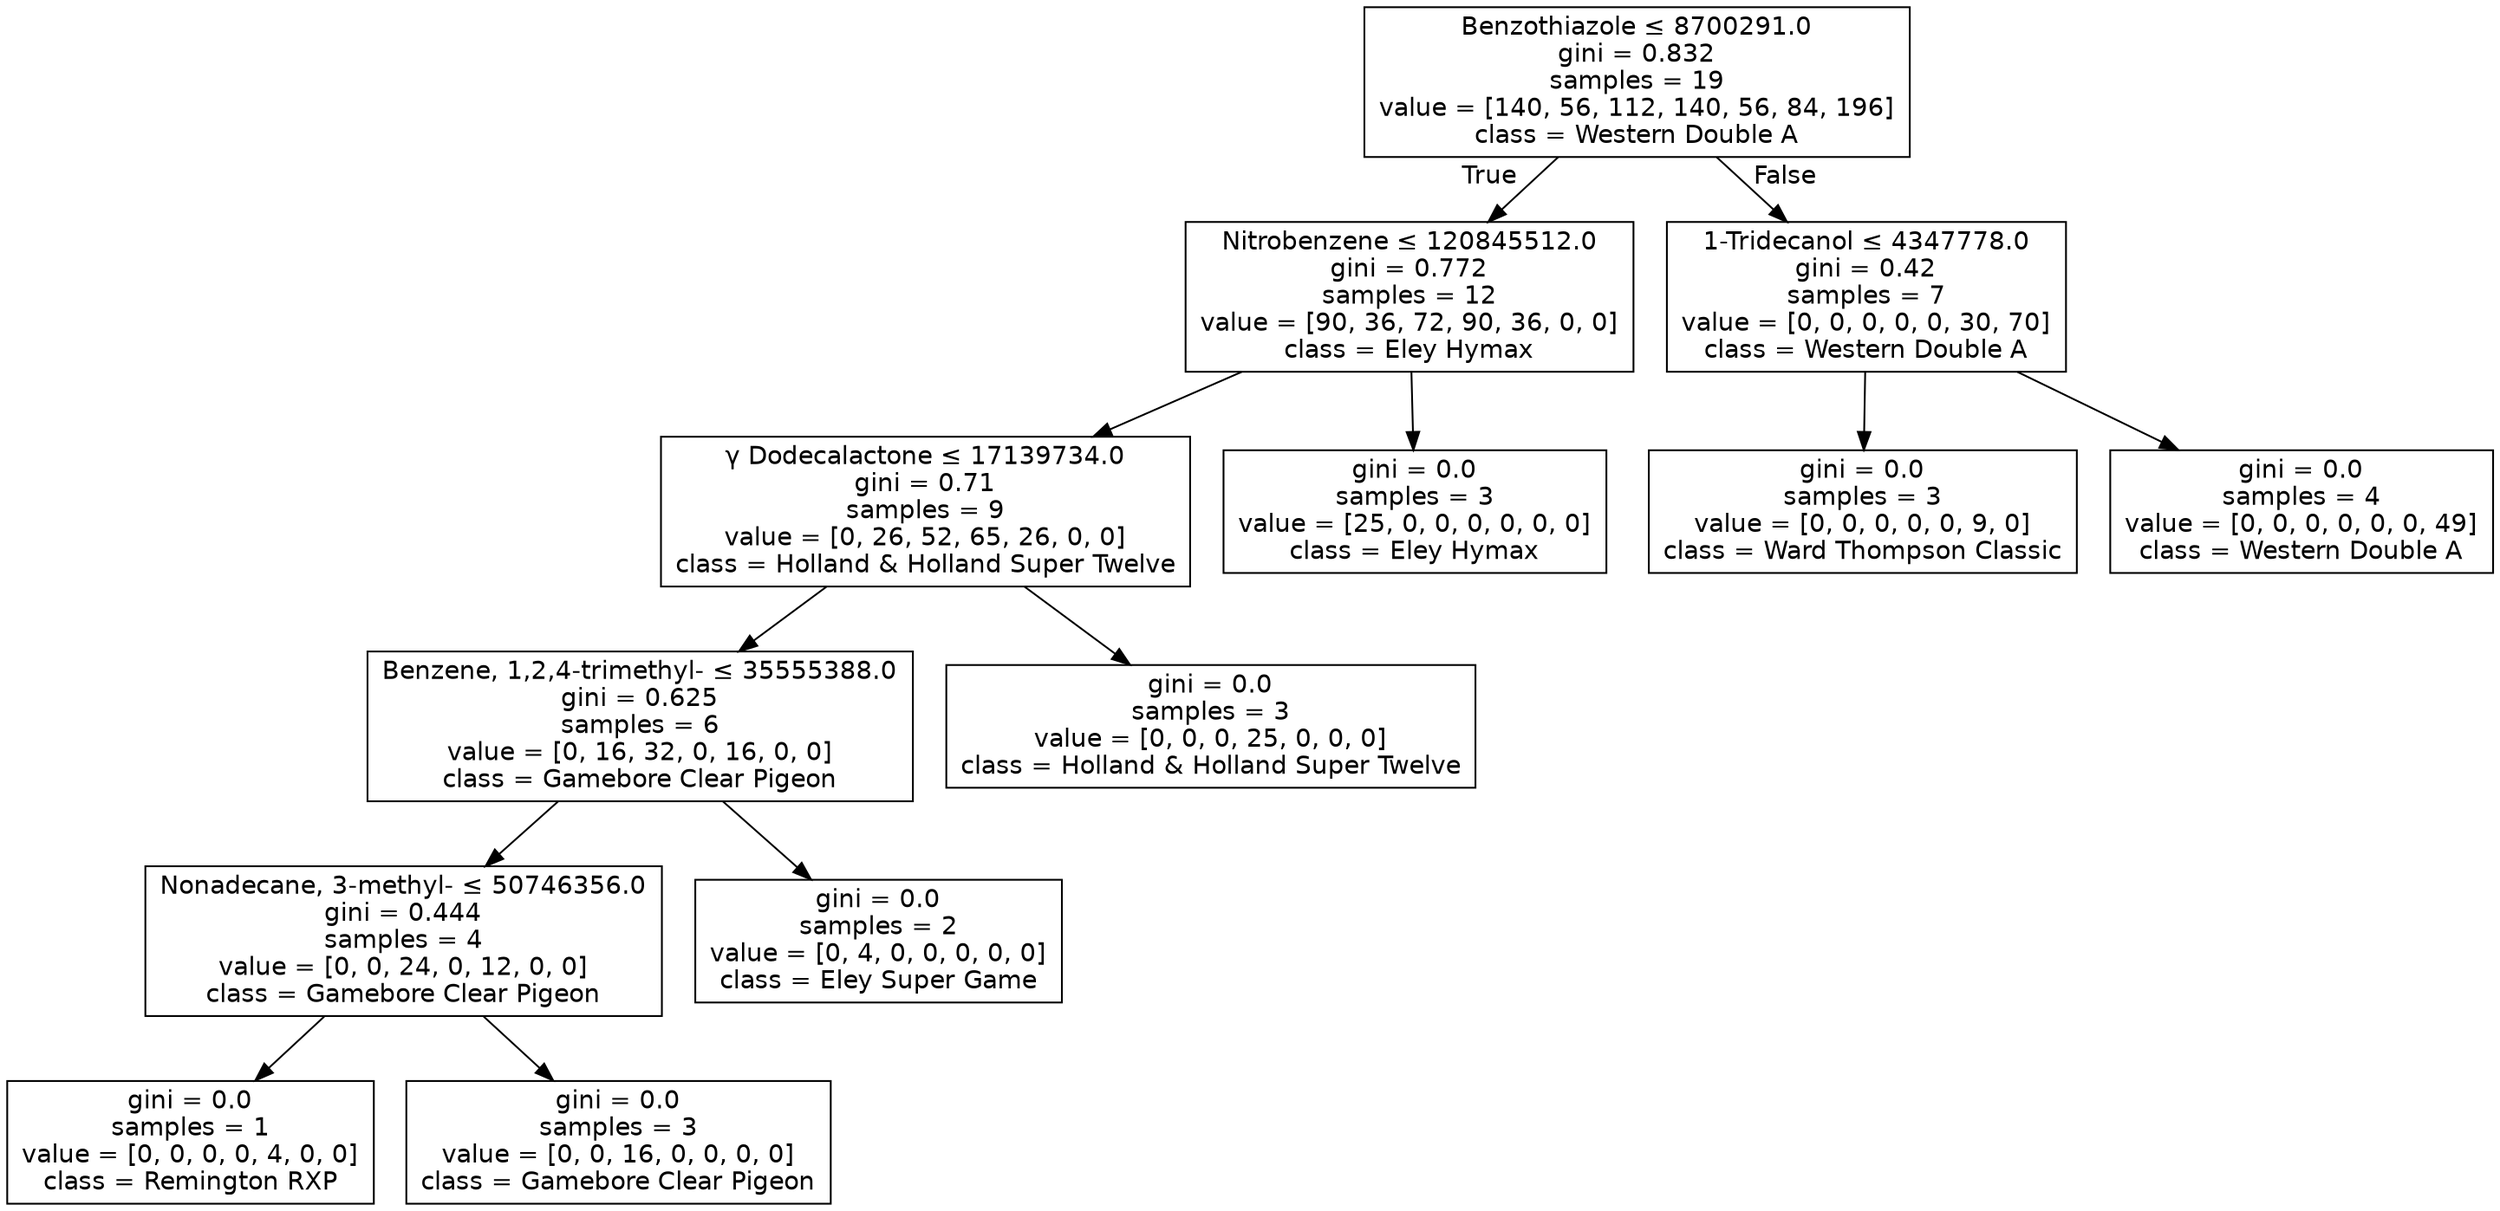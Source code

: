 digraph Tree {
node [shape=box, fontname="helvetica"] ;
edge [fontname="helvetica"] ;
0 [label=<Benzothiazole &le; 8700291.0<br/>gini = 0.832<br/>samples = 19<br/>value = [140, 56, 112, 140, 56, 84, 196]<br/>class = Western Double A>] ;
1 [label=<Nitrobenzene &le; 120845512.0<br/>gini = 0.772<br/>samples = 12<br/>value = [90, 36, 72, 90, 36, 0, 0]<br/>class = Eley Hymax>] ;
0 -> 1 [labeldistance=2.5, labelangle=45, headlabel="True"] ;
2 [label=<γ Dodecalactone &le; 17139734.0<br/>gini = 0.71<br/>samples = 9<br/>value = [0, 26, 52, 65, 26, 0, 0]<br/>class = Holland &amp; Holland Super Twelve>] ;
1 -> 2 ;
3 [label=<Benzene, 1,2,4-trimethyl- &le; 35555388.0<br/>gini = 0.625<br/>samples = 6<br/>value = [0, 16, 32, 0, 16, 0, 0]<br/>class = Gamebore Clear Pigeon>] ;
2 -> 3 ;
4 [label=<Nonadecane, 3-methyl- &le; 50746356.0<br/>gini = 0.444<br/>samples = 4<br/>value = [0, 0, 24, 0, 12, 0, 0]<br/>class = Gamebore Clear Pigeon>] ;
3 -> 4 ;
5 [label=<gini = 0.0<br/>samples = 1<br/>value = [0, 0, 0, 0, 4, 0, 0]<br/>class = Remington RXP>] ;
4 -> 5 ;
6 [label=<gini = 0.0<br/>samples = 3<br/>value = [0, 0, 16, 0, 0, 0, 0]<br/>class = Gamebore Clear Pigeon>] ;
4 -> 6 ;
7 [label=<gini = 0.0<br/>samples = 2<br/>value = [0, 4, 0, 0, 0, 0, 0]<br/>class = Eley Super Game>] ;
3 -> 7 ;
8 [label=<gini = 0.0<br/>samples = 3<br/>value = [0, 0, 0, 25, 0, 0, 0]<br/>class = Holland &amp; Holland Super Twelve>] ;
2 -> 8 ;
9 [label=<gini = 0.0<br/>samples = 3<br/>value = [25, 0, 0, 0, 0, 0, 0]<br/>class = Eley Hymax>] ;
1 -> 9 ;
10 [label=<1-Tridecanol &le; 4347778.0<br/>gini = 0.42<br/>samples = 7<br/>value = [0, 0, 0, 0, 0, 30, 70]<br/>class = Western Double A>] ;
0 -> 10 [labeldistance=2.5, labelangle=-45, headlabel="False"] ;
11 [label=<gini = 0.0<br/>samples = 3<br/>value = [0, 0, 0, 0, 0, 9, 0]<br/>class = Ward Thompson Classic>] ;
10 -> 11 ;
12 [label=<gini = 0.0<br/>samples = 4<br/>value = [0, 0, 0, 0, 0, 0, 49]<br/>class = Western Double A>] ;
10 -> 12 ;
}
